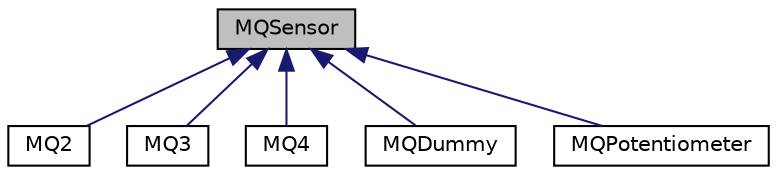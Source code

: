 digraph "MQSensor"
{
  edge [fontname="Helvetica",fontsize="10",labelfontname="Helvetica",labelfontsize="10"];
  node [fontname="Helvetica",fontsize="10",shape=record];
  Node1 [label="MQSensor",height=0.2,width=0.4,color="black", fillcolor="grey75", style="filled", fontcolor="black"];
  Node1 -> Node2 [dir="back",color="midnightblue",fontsize="10",style="solid"];
  Node2 [label="MQ2",height=0.2,width=0.4,color="black", fillcolor="white", style="filled",URL="$class_m_q2.html"];
  Node1 -> Node3 [dir="back",color="midnightblue",fontsize="10",style="solid"];
  Node3 [label="MQ3",height=0.2,width=0.4,color="black", fillcolor="white", style="filled",URL="$class_m_q3.html"];
  Node1 -> Node4 [dir="back",color="midnightblue",fontsize="10",style="solid"];
  Node4 [label="MQ4",height=0.2,width=0.4,color="black", fillcolor="white", style="filled",URL="$class_m_q4.html"];
  Node1 -> Node5 [dir="back",color="midnightblue",fontsize="10",style="solid"];
  Node5 [label="MQDummy",height=0.2,width=0.4,color="black", fillcolor="white", style="filled",URL="$class_m_q_dummy.html"];
  Node1 -> Node6 [dir="back",color="midnightblue",fontsize="10",style="solid"];
  Node6 [label="MQPotentiometer",height=0.2,width=0.4,color="black", fillcolor="white", style="filled",URL="$class_m_q_potentiometer.html"];
}
